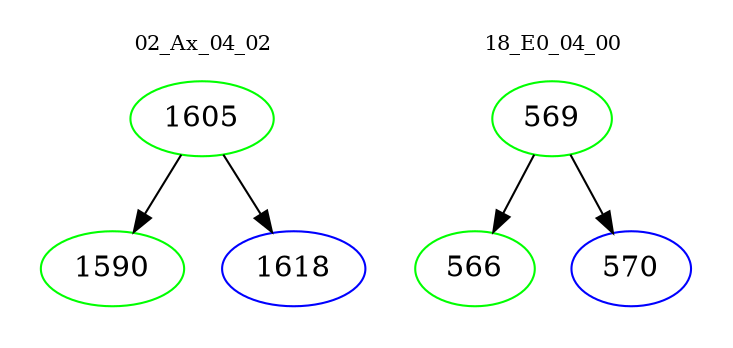 digraph{
subgraph cluster_0 {
color = white
label = "02_Ax_04_02";
fontsize=10;
T0_1605 [label="1605", color="green"]
T0_1605 -> T0_1590 [color="black"]
T0_1590 [label="1590", color="green"]
T0_1605 -> T0_1618 [color="black"]
T0_1618 [label="1618", color="blue"]
}
subgraph cluster_1 {
color = white
label = "18_E0_04_00";
fontsize=10;
T1_569 [label="569", color="green"]
T1_569 -> T1_566 [color="black"]
T1_566 [label="566", color="green"]
T1_569 -> T1_570 [color="black"]
T1_570 [label="570", color="blue"]
}
}
